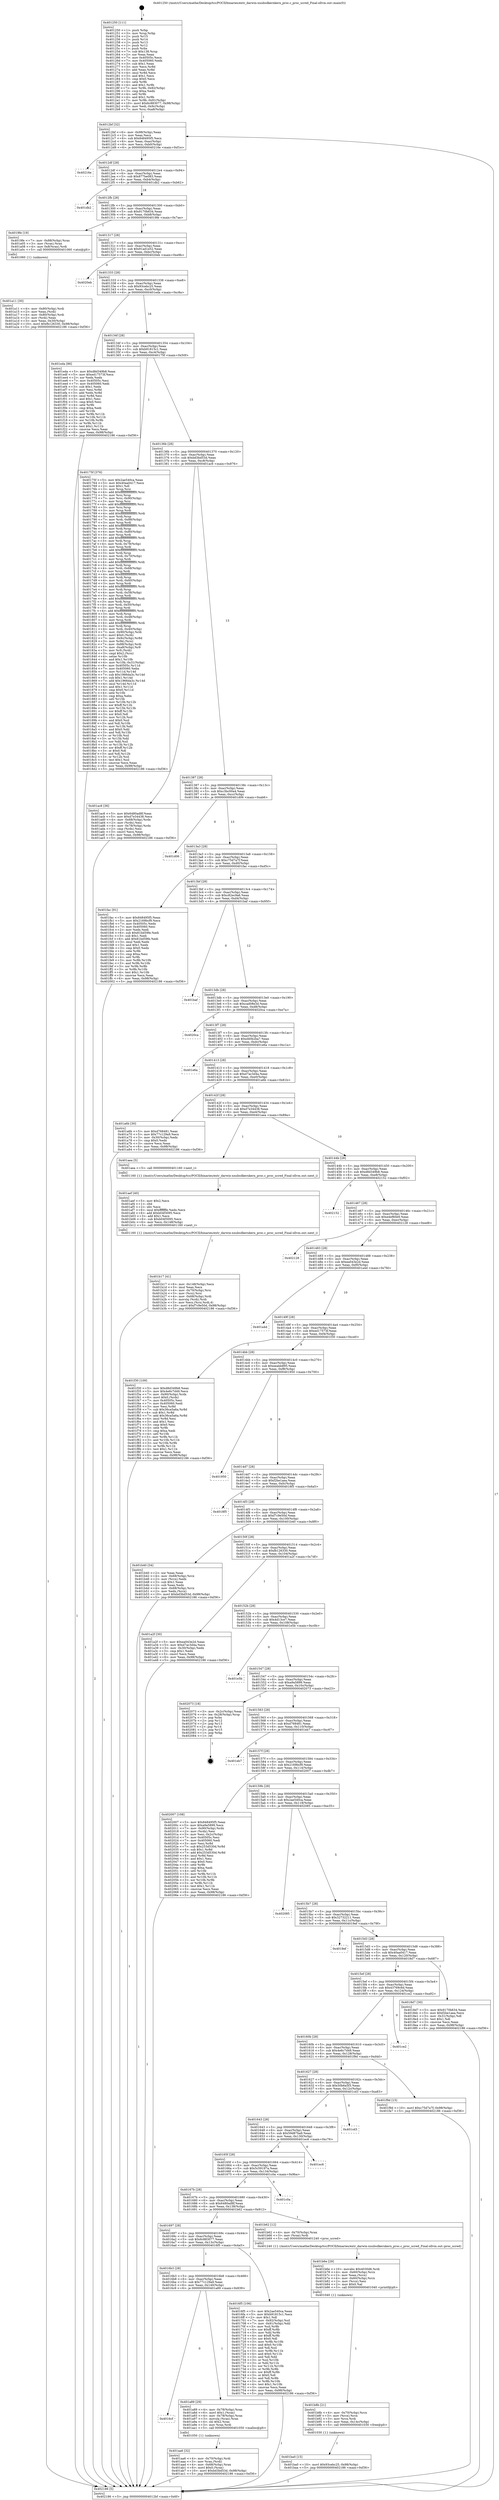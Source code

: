 digraph "0x401250" {
  label = "0x401250 (/mnt/c/Users/mathe/Desktop/tcc/POCII/binaries/extr_darwin-xnubsdkernkern_proc.c_proc_ucred_Final-ollvm.out::main(0))"
  labelloc = "t"
  node[shape=record]

  Entry [label="",width=0.3,height=0.3,shape=circle,fillcolor=black,style=filled]
  "0x4012bf" [label="{
     0x4012bf [32]\l
     | [instrs]\l
     &nbsp;&nbsp;0x4012bf \<+6\>: mov -0x98(%rbp),%eax\l
     &nbsp;&nbsp;0x4012c5 \<+2\>: mov %eax,%ecx\l
     &nbsp;&nbsp;0x4012c7 \<+6\>: sub $0x848495f5,%ecx\l
     &nbsp;&nbsp;0x4012cd \<+6\>: mov %eax,-0xac(%rbp)\l
     &nbsp;&nbsp;0x4012d3 \<+6\>: mov %ecx,-0xb0(%rbp)\l
     &nbsp;&nbsp;0x4012d9 \<+6\>: je 000000000040216e \<main+0xf1e\>\l
  }"]
  "0x40216e" [label="{
     0x40216e\l
  }", style=dashed]
  "0x4012df" [label="{
     0x4012df [28]\l
     | [instrs]\l
     &nbsp;&nbsp;0x4012df \<+5\>: jmp 00000000004012e4 \<main+0x94\>\l
     &nbsp;&nbsp;0x4012e4 \<+6\>: mov -0xac(%rbp),%eax\l
     &nbsp;&nbsp;0x4012ea \<+5\>: sub $0x877be083,%eax\l
     &nbsp;&nbsp;0x4012ef \<+6\>: mov %eax,-0xb4(%rbp)\l
     &nbsp;&nbsp;0x4012f5 \<+6\>: je 0000000000401db2 \<main+0xb62\>\l
  }"]
  Exit [label="",width=0.3,height=0.3,shape=circle,fillcolor=black,style=filled,peripheries=2]
  "0x401db2" [label="{
     0x401db2\l
  }", style=dashed]
  "0x4012fb" [label="{
     0x4012fb [28]\l
     | [instrs]\l
     &nbsp;&nbsp;0x4012fb \<+5\>: jmp 0000000000401300 \<main+0xb0\>\l
     &nbsp;&nbsp;0x401300 \<+6\>: mov -0xac(%rbp),%eax\l
     &nbsp;&nbsp;0x401306 \<+5\>: sub $0x9170b634,%eax\l
     &nbsp;&nbsp;0x40130b \<+6\>: mov %eax,-0xb8(%rbp)\l
     &nbsp;&nbsp;0x401311 \<+6\>: je 00000000004019fe \<main+0x7ae\>\l
  }"]
  "0x401ba0" [label="{
     0x401ba0 [15]\l
     | [instrs]\l
     &nbsp;&nbsp;0x401ba0 \<+10\>: movl $0x93cebc25,-0x98(%rbp)\l
     &nbsp;&nbsp;0x401baa \<+5\>: jmp 0000000000402186 \<main+0xf36\>\l
  }"]
  "0x4019fe" [label="{
     0x4019fe [19]\l
     | [instrs]\l
     &nbsp;&nbsp;0x4019fe \<+7\>: mov -0x88(%rbp),%rax\l
     &nbsp;&nbsp;0x401a05 \<+3\>: mov (%rax),%rax\l
     &nbsp;&nbsp;0x401a08 \<+4\>: mov 0x8(%rax),%rdi\l
     &nbsp;&nbsp;0x401a0c \<+5\>: call 0000000000401060 \<atoi@plt\>\l
     | [calls]\l
     &nbsp;&nbsp;0x401060 \{1\} (unknown)\l
  }"]
  "0x401317" [label="{
     0x401317 [28]\l
     | [instrs]\l
     &nbsp;&nbsp;0x401317 \<+5\>: jmp 000000000040131c \<main+0xcc\>\l
     &nbsp;&nbsp;0x40131c \<+6\>: mov -0xac(%rbp),%eax\l
     &nbsp;&nbsp;0x401322 \<+5\>: sub $0x91ad1e52,%eax\l
     &nbsp;&nbsp;0x401327 \<+6\>: mov %eax,-0xbc(%rbp)\l
     &nbsp;&nbsp;0x40132d \<+6\>: je 00000000004020eb \<main+0xe9b\>\l
  }"]
  "0x401b8b" [label="{
     0x401b8b [21]\l
     | [instrs]\l
     &nbsp;&nbsp;0x401b8b \<+4\>: mov -0x70(%rbp),%rcx\l
     &nbsp;&nbsp;0x401b8f \<+3\>: mov (%rcx),%rcx\l
     &nbsp;&nbsp;0x401b92 \<+3\>: mov %rcx,%rdi\l
     &nbsp;&nbsp;0x401b95 \<+6\>: mov %eax,-0x14c(%rbp)\l
     &nbsp;&nbsp;0x401b9b \<+5\>: call 0000000000401030 \<free@plt\>\l
     | [calls]\l
     &nbsp;&nbsp;0x401030 \{1\} (unknown)\l
  }"]
  "0x4020eb" [label="{
     0x4020eb\l
  }", style=dashed]
  "0x401333" [label="{
     0x401333 [28]\l
     | [instrs]\l
     &nbsp;&nbsp;0x401333 \<+5\>: jmp 0000000000401338 \<main+0xe8\>\l
     &nbsp;&nbsp;0x401338 \<+6\>: mov -0xac(%rbp),%eax\l
     &nbsp;&nbsp;0x40133e \<+5\>: sub $0x93cebc25,%eax\l
     &nbsp;&nbsp;0x401343 \<+6\>: mov %eax,-0xc0(%rbp)\l
     &nbsp;&nbsp;0x401349 \<+6\>: je 0000000000401eda \<main+0xc8a\>\l
  }"]
  "0x401b6e" [label="{
     0x401b6e [29]\l
     | [instrs]\l
     &nbsp;&nbsp;0x401b6e \<+10\>: movabs $0x4030d6,%rdi\l
     &nbsp;&nbsp;0x401b78 \<+4\>: mov -0x60(%rbp),%rcx\l
     &nbsp;&nbsp;0x401b7c \<+2\>: mov %eax,(%rcx)\l
     &nbsp;&nbsp;0x401b7e \<+4\>: mov -0x60(%rbp),%rcx\l
     &nbsp;&nbsp;0x401b82 \<+2\>: mov (%rcx),%esi\l
     &nbsp;&nbsp;0x401b84 \<+2\>: mov $0x0,%al\l
     &nbsp;&nbsp;0x401b86 \<+5\>: call 0000000000401040 \<printf@plt\>\l
     | [calls]\l
     &nbsp;&nbsp;0x401040 \{1\} (unknown)\l
  }"]
  "0x401eda" [label="{
     0x401eda [86]\l
     | [instrs]\l
     &nbsp;&nbsp;0x401eda \<+5\>: mov $0xd8d349b8,%eax\l
     &nbsp;&nbsp;0x401edf \<+5\>: mov $0xed17573f,%ecx\l
     &nbsp;&nbsp;0x401ee4 \<+2\>: xor %edx,%edx\l
     &nbsp;&nbsp;0x401ee6 \<+7\>: mov 0x40505c,%esi\l
     &nbsp;&nbsp;0x401eed \<+7\>: mov 0x405060,%edi\l
     &nbsp;&nbsp;0x401ef4 \<+3\>: sub $0x1,%edx\l
     &nbsp;&nbsp;0x401ef7 \<+3\>: mov %esi,%r8d\l
     &nbsp;&nbsp;0x401efa \<+3\>: add %edx,%r8d\l
     &nbsp;&nbsp;0x401efd \<+4\>: imul %r8d,%esi\l
     &nbsp;&nbsp;0x401f01 \<+3\>: and $0x1,%esi\l
     &nbsp;&nbsp;0x401f04 \<+3\>: cmp $0x0,%esi\l
     &nbsp;&nbsp;0x401f07 \<+4\>: sete %r9b\l
     &nbsp;&nbsp;0x401f0b \<+3\>: cmp $0xa,%edi\l
     &nbsp;&nbsp;0x401f0e \<+4\>: setl %r10b\l
     &nbsp;&nbsp;0x401f12 \<+3\>: mov %r9b,%r11b\l
     &nbsp;&nbsp;0x401f15 \<+3\>: and %r10b,%r11b\l
     &nbsp;&nbsp;0x401f18 \<+3\>: xor %r10b,%r9b\l
     &nbsp;&nbsp;0x401f1b \<+3\>: or %r9b,%r11b\l
     &nbsp;&nbsp;0x401f1e \<+4\>: test $0x1,%r11b\l
     &nbsp;&nbsp;0x401f22 \<+3\>: cmovne %ecx,%eax\l
     &nbsp;&nbsp;0x401f25 \<+6\>: mov %eax,-0x98(%rbp)\l
     &nbsp;&nbsp;0x401f2b \<+5\>: jmp 0000000000402186 \<main+0xf36\>\l
  }"]
  "0x40134f" [label="{
     0x40134f [28]\l
     | [instrs]\l
     &nbsp;&nbsp;0x40134f \<+5\>: jmp 0000000000401354 \<main+0x104\>\l
     &nbsp;&nbsp;0x401354 \<+6\>: mov -0xac(%rbp),%eax\l
     &nbsp;&nbsp;0x40135a \<+5\>: sub $0xb91815c1,%eax\l
     &nbsp;&nbsp;0x40135f \<+6\>: mov %eax,-0xc4(%rbp)\l
     &nbsp;&nbsp;0x401365 \<+6\>: je 000000000040175f \<main+0x50f\>\l
  }"]
  "0x401b17" [label="{
     0x401b17 [41]\l
     | [instrs]\l
     &nbsp;&nbsp;0x401b17 \<+6\>: mov -0x148(%rbp),%ecx\l
     &nbsp;&nbsp;0x401b1d \<+3\>: imul %eax,%ecx\l
     &nbsp;&nbsp;0x401b20 \<+4\>: mov -0x70(%rbp),%rsi\l
     &nbsp;&nbsp;0x401b24 \<+3\>: mov (%rsi),%rsi\l
     &nbsp;&nbsp;0x401b27 \<+4\>: mov -0x68(%rbp),%rdi\l
     &nbsp;&nbsp;0x401b2b \<+3\>: movslq (%rdi),%rdi\l
     &nbsp;&nbsp;0x401b2e \<+3\>: mov %ecx,(%rsi,%rdi,4)\l
     &nbsp;&nbsp;0x401b31 \<+10\>: movl $0xf7c9e50d,-0x98(%rbp)\l
     &nbsp;&nbsp;0x401b3b \<+5\>: jmp 0000000000402186 \<main+0xf36\>\l
  }"]
  "0x40175f" [label="{
     0x40175f [376]\l
     | [instrs]\l
     &nbsp;&nbsp;0x40175f \<+5\>: mov $0x2ae540ca,%eax\l
     &nbsp;&nbsp;0x401764 \<+5\>: mov $0x40aa0417,%ecx\l
     &nbsp;&nbsp;0x401769 \<+2\>: mov $0x1,%dl\l
     &nbsp;&nbsp;0x40176b \<+3\>: mov %rsp,%rsi\l
     &nbsp;&nbsp;0x40176e \<+4\>: add $0xfffffffffffffff0,%rsi\l
     &nbsp;&nbsp;0x401772 \<+3\>: mov %rsi,%rsp\l
     &nbsp;&nbsp;0x401775 \<+7\>: mov %rsi,-0x90(%rbp)\l
     &nbsp;&nbsp;0x40177c \<+3\>: mov %rsp,%rsi\l
     &nbsp;&nbsp;0x40177f \<+4\>: add $0xfffffffffffffff0,%rsi\l
     &nbsp;&nbsp;0x401783 \<+3\>: mov %rsi,%rsp\l
     &nbsp;&nbsp;0x401786 \<+3\>: mov %rsp,%rdi\l
     &nbsp;&nbsp;0x401789 \<+4\>: add $0xfffffffffffffff0,%rdi\l
     &nbsp;&nbsp;0x40178d \<+3\>: mov %rdi,%rsp\l
     &nbsp;&nbsp;0x401790 \<+7\>: mov %rdi,-0x88(%rbp)\l
     &nbsp;&nbsp;0x401797 \<+3\>: mov %rsp,%rdi\l
     &nbsp;&nbsp;0x40179a \<+4\>: add $0xfffffffffffffff0,%rdi\l
     &nbsp;&nbsp;0x40179e \<+3\>: mov %rdi,%rsp\l
     &nbsp;&nbsp;0x4017a1 \<+4\>: mov %rdi,-0x80(%rbp)\l
     &nbsp;&nbsp;0x4017a5 \<+3\>: mov %rsp,%rdi\l
     &nbsp;&nbsp;0x4017a8 \<+4\>: add $0xfffffffffffffff0,%rdi\l
     &nbsp;&nbsp;0x4017ac \<+3\>: mov %rdi,%rsp\l
     &nbsp;&nbsp;0x4017af \<+4\>: mov %rdi,-0x78(%rbp)\l
     &nbsp;&nbsp;0x4017b3 \<+3\>: mov %rsp,%rdi\l
     &nbsp;&nbsp;0x4017b6 \<+4\>: add $0xfffffffffffffff0,%rdi\l
     &nbsp;&nbsp;0x4017ba \<+3\>: mov %rdi,%rsp\l
     &nbsp;&nbsp;0x4017bd \<+4\>: mov %rdi,-0x70(%rbp)\l
     &nbsp;&nbsp;0x4017c1 \<+3\>: mov %rsp,%rdi\l
     &nbsp;&nbsp;0x4017c4 \<+4\>: add $0xfffffffffffffff0,%rdi\l
     &nbsp;&nbsp;0x4017c8 \<+3\>: mov %rdi,%rsp\l
     &nbsp;&nbsp;0x4017cb \<+4\>: mov %rdi,-0x68(%rbp)\l
     &nbsp;&nbsp;0x4017cf \<+3\>: mov %rsp,%rdi\l
     &nbsp;&nbsp;0x4017d2 \<+4\>: add $0xfffffffffffffff0,%rdi\l
     &nbsp;&nbsp;0x4017d6 \<+3\>: mov %rdi,%rsp\l
     &nbsp;&nbsp;0x4017d9 \<+4\>: mov %rdi,-0x60(%rbp)\l
     &nbsp;&nbsp;0x4017dd \<+3\>: mov %rsp,%rdi\l
     &nbsp;&nbsp;0x4017e0 \<+4\>: add $0xfffffffffffffff0,%rdi\l
     &nbsp;&nbsp;0x4017e4 \<+3\>: mov %rdi,%rsp\l
     &nbsp;&nbsp;0x4017e7 \<+4\>: mov %rdi,-0x58(%rbp)\l
     &nbsp;&nbsp;0x4017eb \<+3\>: mov %rsp,%rdi\l
     &nbsp;&nbsp;0x4017ee \<+4\>: add $0xfffffffffffffff0,%rdi\l
     &nbsp;&nbsp;0x4017f2 \<+3\>: mov %rdi,%rsp\l
     &nbsp;&nbsp;0x4017f5 \<+4\>: mov %rdi,-0x50(%rbp)\l
     &nbsp;&nbsp;0x4017f9 \<+3\>: mov %rsp,%rdi\l
     &nbsp;&nbsp;0x4017fc \<+4\>: add $0xfffffffffffffff0,%rdi\l
     &nbsp;&nbsp;0x401800 \<+3\>: mov %rdi,%rsp\l
     &nbsp;&nbsp;0x401803 \<+4\>: mov %rdi,-0x48(%rbp)\l
     &nbsp;&nbsp;0x401807 \<+3\>: mov %rsp,%rdi\l
     &nbsp;&nbsp;0x40180a \<+4\>: add $0xfffffffffffffff0,%rdi\l
     &nbsp;&nbsp;0x40180e \<+3\>: mov %rdi,%rsp\l
     &nbsp;&nbsp;0x401811 \<+4\>: mov %rdi,-0x40(%rbp)\l
     &nbsp;&nbsp;0x401815 \<+7\>: mov -0x90(%rbp),%rdi\l
     &nbsp;&nbsp;0x40181c \<+6\>: movl $0x0,(%rdi)\l
     &nbsp;&nbsp;0x401822 \<+7\>: mov -0x9c(%rbp),%r8d\l
     &nbsp;&nbsp;0x401829 \<+3\>: mov %r8d,(%rsi)\l
     &nbsp;&nbsp;0x40182c \<+7\>: mov -0x88(%rbp),%rdi\l
     &nbsp;&nbsp;0x401833 \<+7\>: mov -0xa8(%rbp),%r9\l
     &nbsp;&nbsp;0x40183a \<+3\>: mov %r9,(%rdi)\l
     &nbsp;&nbsp;0x40183d \<+3\>: cmpl $0x2,(%rsi)\l
     &nbsp;&nbsp;0x401840 \<+4\>: setne %r10b\l
     &nbsp;&nbsp;0x401844 \<+4\>: and $0x1,%r10b\l
     &nbsp;&nbsp;0x401848 \<+4\>: mov %r10b,-0x31(%rbp)\l
     &nbsp;&nbsp;0x40184c \<+8\>: mov 0x40505c,%r11d\l
     &nbsp;&nbsp;0x401854 \<+7\>: mov 0x405060,%ebx\l
     &nbsp;&nbsp;0x40185b \<+3\>: mov %r11d,%r14d\l
     &nbsp;&nbsp;0x40185e \<+7\>: sub $0x1966da3c,%r14d\l
     &nbsp;&nbsp;0x401865 \<+4\>: sub $0x1,%r14d\l
     &nbsp;&nbsp;0x401869 \<+7\>: add $0x1966da3c,%r14d\l
     &nbsp;&nbsp;0x401870 \<+4\>: imul %r14d,%r11d\l
     &nbsp;&nbsp;0x401874 \<+4\>: and $0x1,%r11d\l
     &nbsp;&nbsp;0x401878 \<+4\>: cmp $0x0,%r11d\l
     &nbsp;&nbsp;0x40187c \<+4\>: sete %r10b\l
     &nbsp;&nbsp;0x401880 \<+3\>: cmp $0xa,%ebx\l
     &nbsp;&nbsp;0x401883 \<+4\>: setl %r15b\l
     &nbsp;&nbsp;0x401887 \<+3\>: mov %r10b,%r12b\l
     &nbsp;&nbsp;0x40188a \<+4\>: xor $0xff,%r12b\l
     &nbsp;&nbsp;0x40188e \<+3\>: mov %r15b,%r13b\l
     &nbsp;&nbsp;0x401891 \<+4\>: xor $0xff,%r13b\l
     &nbsp;&nbsp;0x401895 \<+3\>: xor $0x0,%dl\l
     &nbsp;&nbsp;0x401898 \<+3\>: mov %r12b,%sil\l
     &nbsp;&nbsp;0x40189b \<+4\>: and $0x0,%sil\l
     &nbsp;&nbsp;0x40189f \<+3\>: and %dl,%r10b\l
     &nbsp;&nbsp;0x4018a2 \<+3\>: mov %r13b,%dil\l
     &nbsp;&nbsp;0x4018a5 \<+4\>: and $0x0,%dil\l
     &nbsp;&nbsp;0x4018a9 \<+3\>: and %dl,%r15b\l
     &nbsp;&nbsp;0x4018ac \<+3\>: or %r10b,%sil\l
     &nbsp;&nbsp;0x4018af \<+3\>: or %r15b,%dil\l
     &nbsp;&nbsp;0x4018b2 \<+3\>: xor %dil,%sil\l
     &nbsp;&nbsp;0x4018b5 \<+3\>: or %r13b,%r12b\l
     &nbsp;&nbsp;0x4018b8 \<+4\>: xor $0xff,%r12b\l
     &nbsp;&nbsp;0x4018bc \<+3\>: or $0x0,%dl\l
     &nbsp;&nbsp;0x4018bf \<+3\>: and %dl,%r12b\l
     &nbsp;&nbsp;0x4018c2 \<+3\>: or %r12b,%sil\l
     &nbsp;&nbsp;0x4018c5 \<+4\>: test $0x1,%sil\l
     &nbsp;&nbsp;0x4018c9 \<+3\>: cmovne %ecx,%eax\l
     &nbsp;&nbsp;0x4018cc \<+6\>: mov %eax,-0x98(%rbp)\l
     &nbsp;&nbsp;0x4018d2 \<+5\>: jmp 0000000000402186 \<main+0xf36\>\l
  }"]
  "0x40136b" [label="{
     0x40136b [28]\l
     | [instrs]\l
     &nbsp;&nbsp;0x40136b \<+5\>: jmp 0000000000401370 \<main+0x120\>\l
     &nbsp;&nbsp;0x401370 \<+6\>: mov -0xac(%rbp),%eax\l
     &nbsp;&nbsp;0x401376 \<+5\>: sub $0xbd3bd53d,%eax\l
     &nbsp;&nbsp;0x40137b \<+6\>: mov %eax,-0xc8(%rbp)\l
     &nbsp;&nbsp;0x401381 \<+6\>: je 0000000000401ac6 \<main+0x876\>\l
  }"]
  "0x401aef" [label="{
     0x401aef [40]\l
     | [instrs]\l
     &nbsp;&nbsp;0x401aef \<+5\>: mov $0x2,%ecx\l
     &nbsp;&nbsp;0x401af4 \<+1\>: cltd\l
     &nbsp;&nbsp;0x401af5 \<+2\>: idiv %ecx\l
     &nbsp;&nbsp;0x401af7 \<+6\>: imul $0xfffffffe,%edx,%ecx\l
     &nbsp;&nbsp;0x401afd \<+6\>: add $0xb04f3095,%ecx\l
     &nbsp;&nbsp;0x401b03 \<+3\>: add $0x1,%ecx\l
     &nbsp;&nbsp;0x401b06 \<+6\>: sub $0xb04f3095,%ecx\l
     &nbsp;&nbsp;0x401b0c \<+6\>: mov %ecx,-0x148(%rbp)\l
     &nbsp;&nbsp;0x401b12 \<+5\>: call 0000000000401160 \<next_i\>\l
     | [calls]\l
     &nbsp;&nbsp;0x401160 \{1\} (/mnt/c/Users/mathe/Desktop/tcc/POCII/binaries/extr_darwin-xnubsdkernkern_proc.c_proc_ucred_Final-ollvm.out::next_i)\l
  }"]
  "0x401ac6" [label="{
     0x401ac6 [36]\l
     | [instrs]\l
     &nbsp;&nbsp;0x401ac6 \<+5\>: mov $0x6480ad8f,%eax\l
     &nbsp;&nbsp;0x401acb \<+5\>: mov $0xd7e34438,%ecx\l
     &nbsp;&nbsp;0x401ad0 \<+4\>: mov -0x68(%rbp),%rdx\l
     &nbsp;&nbsp;0x401ad4 \<+2\>: mov (%rdx),%esi\l
     &nbsp;&nbsp;0x401ad6 \<+4\>: mov -0x78(%rbp),%rdx\l
     &nbsp;&nbsp;0x401ada \<+2\>: cmp (%rdx),%esi\l
     &nbsp;&nbsp;0x401adc \<+3\>: cmovl %ecx,%eax\l
     &nbsp;&nbsp;0x401adf \<+6\>: mov %eax,-0x98(%rbp)\l
     &nbsp;&nbsp;0x401ae5 \<+5\>: jmp 0000000000402186 \<main+0xf36\>\l
  }"]
  "0x401387" [label="{
     0x401387 [28]\l
     | [instrs]\l
     &nbsp;&nbsp;0x401387 \<+5\>: jmp 000000000040138c \<main+0x13c\>\l
     &nbsp;&nbsp;0x40138c \<+6\>: mov -0xac(%rbp),%eax\l
     &nbsp;&nbsp;0x401392 \<+5\>: sub $0xc3bc00a4,%eax\l
     &nbsp;&nbsp;0x401397 \<+6\>: mov %eax,-0xcc(%rbp)\l
     &nbsp;&nbsp;0x40139d \<+6\>: je 0000000000401d06 \<main+0xab6\>\l
  }"]
  "0x401aa6" [label="{
     0x401aa6 [32]\l
     | [instrs]\l
     &nbsp;&nbsp;0x401aa6 \<+4\>: mov -0x70(%rbp),%rdi\l
     &nbsp;&nbsp;0x401aaa \<+3\>: mov %rax,(%rdi)\l
     &nbsp;&nbsp;0x401aad \<+4\>: mov -0x68(%rbp),%rax\l
     &nbsp;&nbsp;0x401ab1 \<+6\>: movl $0x0,(%rax)\l
     &nbsp;&nbsp;0x401ab7 \<+10\>: movl $0xbd3bd53d,-0x98(%rbp)\l
     &nbsp;&nbsp;0x401ac1 \<+5\>: jmp 0000000000402186 \<main+0xf36\>\l
  }"]
  "0x401d06" [label="{
     0x401d06\l
  }", style=dashed]
  "0x4013a3" [label="{
     0x4013a3 [28]\l
     | [instrs]\l
     &nbsp;&nbsp;0x4013a3 \<+5\>: jmp 00000000004013a8 \<main+0x158\>\l
     &nbsp;&nbsp;0x4013a8 \<+6\>: mov -0xac(%rbp),%eax\l
     &nbsp;&nbsp;0x4013ae \<+5\>: sub $0xc75d7a7f,%eax\l
     &nbsp;&nbsp;0x4013b3 \<+6\>: mov %eax,-0xd0(%rbp)\l
     &nbsp;&nbsp;0x4013b9 \<+6\>: je 0000000000401fac \<main+0xd5c\>\l
  }"]
  "0x4016cf" [label="{
     0x4016cf\l
  }", style=dashed]
  "0x401fac" [label="{
     0x401fac [91]\l
     | [instrs]\l
     &nbsp;&nbsp;0x401fac \<+5\>: mov $0x848495f5,%eax\l
     &nbsp;&nbsp;0x401fb1 \<+5\>: mov $0x2169bcf9,%ecx\l
     &nbsp;&nbsp;0x401fb6 \<+7\>: mov 0x40505c,%edx\l
     &nbsp;&nbsp;0x401fbd \<+7\>: mov 0x405060,%esi\l
     &nbsp;&nbsp;0x401fc4 \<+2\>: mov %edx,%edi\l
     &nbsp;&nbsp;0x401fc6 \<+6\>: sub $0x81bd59fe,%edi\l
     &nbsp;&nbsp;0x401fcc \<+3\>: sub $0x1,%edi\l
     &nbsp;&nbsp;0x401fcf \<+6\>: add $0x81bd59fe,%edi\l
     &nbsp;&nbsp;0x401fd5 \<+3\>: imul %edi,%edx\l
     &nbsp;&nbsp;0x401fd8 \<+3\>: and $0x1,%edx\l
     &nbsp;&nbsp;0x401fdb \<+3\>: cmp $0x0,%edx\l
     &nbsp;&nbsp;0x401fde \<+4\>: sete %r8b\l
     &nbsp;&nbsp;0x401fe2 \<+3\>: cmp $0xa,%esi\l
     &nbsp;&nbsp;0x401fe5 \<+4\>: setl %r9b\l
     &nbsp;&nbsp;0x401fe9 \<+3\>: mov %r8b,%r10b\l
     &nbsp;&nbsp;0x401fec \<+3\>: and %r9b,%r10b\l
     &nbsp;&nbsp;0x401fef \<+3\>: xor %r9b,%r8b\l
     &nbsp;&nbsp;0x401ff2 \<+3\>: or %r8b,%r10b\l
     &nbsp;&nbsp;0x401ff5 \<+4\>: test $0x1,%r10b\l
     &nbsp;&nbsp;0x401ff9 \<+3\>: cmovne %ecx,%eax\l
     &nbsp;&nbsp;0x401ffc \<+6\>: mov %eax,-0x98(%rbp)\l
     &nbsp;&nbsp;0x402002 \<+5\>: jmp 0000000000402186 \<main+0xf36\>\l
  }"]
  "0x4013bf" [label="{
     0x4013bf [28]\l
     | [instrs]\l
     &nbsp;&nbsp;0x4013bf \<+5\>: jmp 00000000004013c4 \<main+0x174\>\l
     &nbsp;&nbsp;0x4013c4 \<+6\>: mov -0xac(%rbp),%eax\l
     &nbsp;&nbsp;0x4013ca \<+5\>: sub $0xc82ec9a6,%eax\l
     &nbsp;&nbsp;0x4013cf \<+6\>: mov %eax,-0xd4(%rbp)\l
     &nbsp;&nbsp;0x4013d5 \<+6\>: je 0000000000401baf \<main+0x95f\>\l
  }"]
  "0x401a89" [label="{
     0x401a89 [29]\l
     | [instrs]\l
     &nbsp;&nbsp;0x401a89 \<+4\>: mov -0x78(%rbp),%rax\l
     &nbsp;&nbsp;0x401a8d \<+6\>: movl $0x1,(%rax)\l
     &nbsp;&nbsp;0x401a93 \<+4\>: mov -0x78(%rbp),%rax\l
     &nbsp;&nbsp;0x401a97 \<+3\>: movslq (%rax),%rax\l
     &nbsp;&nbsp;0x401a9a \<+4\>: shl $0x2,%rax\l
     &nbsp;&nbsp;0x401a9e \<+3\>: mov %rax,%rdi\l
     &nbsp;&nbsp;0x401aa1 \<+5\>: call 0000000000401050 \<malloc@plt\>\l
     | [calls]\l
     &nbsp;&nbsp;0x401050 \{1\} (unknown)\l
  }"]
  "0x401baf" [label="{
     0x401baf\l
  }", style=dashed]
  "0x4013db" [label="{
     0x4013db [28]\l
     | [instrs]\l
     &nbsp;&nbsp;0x4013db \<+5\>: jmp 00000000004013e0 \<main+0x190\>\l
     &nbsp;&nbsp;0x4013e0 \<+6\>: mov -0xac(%rbp),%eax\l
     &nbsp;&nbsp;0x4013e6 \<+5\>: sub $0xcad08e3d,%eax\l
     &nbsp;&nbsp;0x4013eb \<+6\>: mov %eax,-0xd8(%rbp)\l
     &nbsp;&nbsp;0x4013f1 \<+6\>: je 00000000004020ca \<main+0xe7a\>\l
  }"]
  "0x401a11" [label="{
     0x401a11 [30]\l
     | [instrs]\l
     &nbsp;&nbsp;0x401a11 \<+4\>: mov -0x80(%rbp),%rdi\l
     &nbsp;&nbsp;0x401a15 \<+2\>: mov %eax,(%rdi)\l
     &nbsp;&nbsp;0x401a17 \<+4\>: mov -0x80(%rbp),%rdi\l
     &nbsp;&nbsp;0x401a1b \<+2\>: mov (%rdi),%eax\l
     &nbsp;&nbsp;0x401a1d \<+3\>: mov %eax,-0x30(%rbp)\l
     &nbsp;&nbsp;0x401a20 \<+10\>: movl $0xfb126330,-0x98(%rbp)\l
     &nbsp;&nbsp;0x401a2a \<+5\>: jmp 0000000000402186 \<main+0xf36\>\l
  }"]
  "0x4020ca" [label="{
     0x4020ca\l
  }", style=dashed]
  "0x4013f7" [label="{
     0x4013f7 [28]\l
     | [instrs]\l
     &nbsp;&nbsp;0x4013f7 \<+5\>: jmp 00000000004013fc \<main+0x1ac\>\l
     &nbsp;&nbsp;0x4013fc \<+6\>: mov -0xac(%rbp),%eax\l
     &nbsp;&nbsp;0x401402 \<+5\>: sub $0xd40b2ba7,%eax\l
     &nbsp;&nbsp;0x401407 \<+6\>: mov %eax,-0xdc(%rbp)\l
     &nbsp;&nbsp;0x40140d \<+6\>: je 0000000000401e6a \<main+0xc1a\>\l
  }"]
  "0x401250" [label="{
     0x401250 [111]\l
     | [instrs]\l
     &nbsp;&nbsp;0x401250 \<+1\>: push %rbp\l
     &nbsp;&nbsp;0x401251 \<+3\>: mov %rsp,%rbp\l
     &nbsp;&nbsp;0x401254 \<+2\>: push %r15\l
     &nbsp;&nbsp;0x401256 \<+2\>: push %r14\l
     &nbsp;&nbsp;0x401258 \<+2\>: push %r13\l
     &nbsp;&nbsp;0x40125a \<+2\>: push %r12\l
     &nbsp;&nbsp;0x40125c \<+1\>: push %rbx\l
     &nbsp;&nbsp;0x40125d \<+7\>: sub $0x138,%rsp\l
     &nbsp;&nbsp;0x401264 \<+2\>: xor %eax,%eax\l
     &nbsp;&nbsp;0x401266 \<+7\>: mov 0x40505c,%ecx\l
     &nbsp;&nbsp;0x40126d \<+7\>: mov 0x405060,%edx\l
     &nbsp;&nbsp;0x401274 \<+3\>: sub $0x1,%eax\l
     &nbsp;&nbsp;0x401277 \<+3\>: mov %ecx,%r8d\l
     &nbsp;&nbsp;0x40127a \<+3\>: add %eax,%r8d\l
     &nbsp;&nbsp;0x40127d \<+4\>: imul %r8d,%ecx\l
     &nbsp;&nbsp;0x401281 \<+3\>: and $0x1,%ecx\l
     &nbsp;&nbsp;0x401284 \<+3\>: cmp $0x0,%ecx\l
     &nbsp;&nbsp;0x401287 \<+4\>: sete %r9b\l
     &nbsp;&nbsp;0x40128b \<+4\>: and $0x1,%r9b\l
     &nbsp;&nbsp;0x40128f \<+7\>: mov %r9b,-0x92(%rbp)\l
     &nbsp;&nbsp;0x401296 \<+3\>: cmp $0xa,%edx\l
     &nbsp;&nbsp;0x401299 \<+4\>: setl %r9b\l
     &nbsp;&nbsp;0x40129d \<+4\>: and $0x1,%r9b\l
     &nbsp;&nbsp;0x4012a1 \<+7\>: mov %r9b,-0x91(%rbp)\l
     &nbsp;&nbsp;0x4012a8 \<+10\>: movl $0x6c883077,-0x98(%rbp)\l
     &nbsp;&nbsp;0x4012b2 \<+6\>: mov %edi,-0x9c(%rbp)\l
     &nbsp;&nbsp;0x4012b8 \<+7\>: mov %rsi,-0xa8(%rbp)\l
  }"]
  "0x401e6a" [label="{
     0x401e6a\l
  }", style=dashed]
  "0x401413" [label="{
     0x401413 [28]\l
     | [instrs]\l
     &nbsp;&nbsp;0x401413 \<+5\>: jmp 0000000000401418 \<main+0x1c8\>\l
     &nbsp;&nbsp;0x401418 \<+6\>: mov -0xac(%rbp),%eax\l
     &nbsp;&nbsp;0x40141e \<+5\>: sub $0xd7ac3d4a,%eax\l
     &nbsp;&nbsp;0x401423 \<+6\>: mov %eax,-0xe0(%rbp)\l
     &nbsp;&nbsp;0x401429 \<+6\>: je 0000000000401a6b \<main+0x81b\>\l
  }"]
  "0x402186" [label="{
     0x402186 [5]\l
     | [instrs]\l
     &nbsp;&nbsp;0x402186 \<+5\>: jmp 00000000004012bf \<main+0x6f\>\l
  }"]
  "0x401a6b" [label="{
     0x401a6b [30]\l
     | [instrs]\l
     &nbsp;&nbsp;0x401a6b \<+5\>: mov $0xd768481,%eax\l
     &nbsp;&nbsp;0x401a70 \<+5\>: mov $0x77c129a9,%ecx\l
     &nbsp;&nbsp;0x401a75 \<+3\>: mov -0x30(%rbp),%edx\l
     &nbsp;&nbsp;0x401a78 \<+3\>: cmp $0x0,%edx\l
     &nbsp;&nbsp;0x401a7b \<+3\>: cmove %ecx,%eax\l
     &nbsp;&nbsp;0x401a7e \<+6\>: mov %eax,-0x98(%rbp)\l
     &nbsp;&nbsp;0x401a84 \<+5\>: jmp 0000000000402186 \<main+0xf36\>\l
  }"]
  "0x40142f" [label="{
     0x40142f [28]\l
     | [instrs]\l
     &nbsp;&nbsp;0x40142f \<+5\>: jmp 0000000000401434 \<main+0x1e4\>\l
     &nbsp;&nbsp;0x401434 \<+6\>: mov -0xac(%rbp),%eax\l
     &nbsp;&nbsp;0x40143a \<+5\>: sub $0xd7e34438,%eax\l
     &nbsp;&nbsp;0x40143f \<+6\>: mov %eax,-0xe4(%rbp)\l
     &nbsp;&nbsp;0x401445 \<+6\>: je 0000000000401aea \<main+0x89a\>\l
  }"]
  "0x4016b3" [label="{
     0x4016b3 [28]\l
     | [instrs]\l
     &nbsp;&nbsp;0x4016b3 \<+5\>: jmp 00000000004016b8 \<main+0x468\>\l
     &nbsp;&nbsp;0x4016b8 \<+6\>: mov -0xac(%rbp),%eax\l
     &nbsp;&nbsp;0x4016be \<+5\>: sub $0x77c129a9,%eax\l
     &nbsp;&nbsp;0x4016c3 \<+6\>: mov %eax,-0x140(%rbp)\l
     &nbsp;&nbsp;0x4016c9 \<+6\>: je 0000000000401a89 \<main+0x839\>\l
  }"]
  "0x401aea" [label="{
     0x401aea [5]\l
     | [instrs]\l
     &nbsp;&nbsp;0x401aea \<+5\>: call 0000000000401160 \<next_i\>\l
     | [calls]\l
     &nbsp;&nbsp;0x401160 \{1\} (/mnt/c/Users/mathe/Desktop/tcc/POCII/binaries/extr_darwin-xnubsdkernkern_proc.c_proc_ucred_Final-ollvm.out::next_i)\l
  }"]
  "0x40144b" [label="{
     0x40144b [28]\l
     | [instrs]\l
     &nbsp;&nbsp;0x40144b \<+5\>: jmp 0000000000401450 \<main+0x200\>\l
     &nbsp;&nbsp;0x401450 \<+6\>: mov -0xac(%rbp),%eax\l
     &nbsp;&nbsp;0x401456 \<+5\>: sub $0xd8d349b8,%eax\l
     &nbsp;&nbsp;0x40145b \<+6\>: mov %eax,-0xe8(%rbp)\l
     &nbsp;&nbsp;0x401461 \<+6\>: je 0000000000402152 \<main+0xf02\>\l
  }"]
  "0x4016f5" [label="{
     0x4016f5 [106]\l
     | [instrs]\l
     &nbsp;&nbsp;0x4016f5 \<+5\>: mov $0x2ae540ca,%eax\l
     &nbsp;&nbsp;0x4016fa \<+5\>: mov $0xb91815c1,%ecx\l
     &nbsp;&nbsp;0x4016ff \<+2\>: mov $0x1,%dl\l
     &nbsp;&nbsp;0x401701 \<+7\>: mov -0x92(%rbp),%sil\l
     &nbsp;&nbsp;0x401708 \<+7\>: mov -0x91(%rbp),%dil\l
     &nbsp;&nbsp;0x40170f \<+3\>: mov %sil,%r8b\l
     &nbsp;&nbsp;0x401712 \<+4\>: xor $0xff,%r8b\l
     &nbsp;&nbsp;0x401716 \<+3\>: mov %dil,%r9b\l
     &nbsp;&nbsp;0x401719 \<+4\>: xor $0xff,%r9b\l
     &nbsp;&nbsp;0x40171d \<+3\>: xor $0x0,%dl\l
     &nbsp;&nbsp;0x401720 \<+3\>: mov %r8b,%r10b\l
     &nbsp;&nbsp;0x401723 \<+4\>: and $0x0,%r10b\l
     &nbsp;&nbsp;0x401727 \<+3\>: and %dl,%sil\l
     &nbsp;&nbsp;0x40172a \<+3\>: mov %r9b,%r11b\l
     &nbsp;&nbsp;0x40172d \<+4\>: and $0x0,%r11b\l
     &nbsp;&nbsp;0x401731 \<+3\>: and %dl,%dil\l
     &nbsp;&nbsp;0x401734 \<+3\>: or %sil,%r10b\l
     &nbsp;&nbsp;0x401737 \<+3\>: or %dil,%r11b\l
     &nbsp;&nbsp;0x40173a \<+3\>: xor %r11b,%r10b\l
     &nbsp;&nbsp;0x40173d \<+3\>: or %r9b,%r8b\l
     &nbsp;&nbsp;0x401740 \<+4\>: xor $0xff,%r8b\l
     &nbsp;&nbsp;0x401744 \<+3\>: or $0x0,%dl\l
     &nbsp;&nbsp;0x401747 \<+3\>: and %dl,%r8b\l
     &nbsp;&nbsp;0x40174a \<+3\>: or %r8b,%r10b\l
     &nbsp;&nbsp;0x40174d \<+4\>: test $0x1,%r10b\l
     &nbsp;&nbsp;0x401751 \<+3\>: cmovne %ecx,%eax\l
     &nbsp;&nbsp;0x401754 \<+6\>: mov %eax,-0x98(%rbp)\l
     &nbsp;&nbsp;0x40175a \<+5\>: jmp 0000000000402186 \<main+0xf36\>\l
  }"]
  "0x402152" [label="{
     0x402152\l
  }", style=dashed]
  "0x401467" [label="{
     0x401467 [28]\l
     | [instrs]\l
     &nbsp;&nbsp;0x401467 \<+5\>: jmp 000000000040146c \<main+0x21c\>\l
     &nbsp;&nbsp;0x40146c \<+6\>: mov -0xac(%rbp),%eax\l
     &nbsp;&nbsp;0x401472 \<+5\>: sub $0xe4ef60e9,%eax\l
     &nbsp;&nbsp;0x401477 \<+6\>: mov %eax,-0xec(%rbp)\l
     &nbsp;&nbsp;0x40147d \<+6\>: je 0000000000402128 \<main+0xed8\>\l
  }"]
  "0x401697" [label="{
     0x401697 [28]\l
     | [instrs]\l
     &nbsp;&nbsp;0x401697 \<+5\>: jmp 000000000040169c \<main+0x44c\>\l
     &nbsp;&nbsp;0x40169c \<+6\>: mov -0xac(%rbp),%eax\l
     &nbsp;&nbsp;0x4016a2 \<+5\>: sub $0x6c883077,%eax\l
     &nbsp;&nbsp;0x4016a7 \<+6\>: mov %eax,-0x13c(%rbp)\l
     &nbsp;&nbsp;0x4016ad \<+6\>: je 00000000004016f5 \<main+0x4a5\>\l
  }"]
  "0x402128" [label="{
     0x402128\l
  }", style=dashed]
  "0x401483" [label="{
     0x401483 [28]\l
     | [instrs]\l
     &nbsp;&nbsp;0x401483 \<+5\>: jmp 0000000000401488 \<main+0x238\>\l
     &nbsp;&nbsp;0x401488 \<+6\>: mov -0xac(%rbp),%eax\l
     &nbsp;&nbsp;0x40148e \<+5\>: sub $0xea043e2d,%eax\l
     &nbsp;&nbsp;0x401493 \<+6\>: mov %eax,-0xf0(%rbp)\l
     &nbsp;&nbsp;0x401499 \<+6\>: je 0000000000401a4d \<main+0x7fd\>\l
  }"]
  "0x401b62" [label="{
     0x401b62 [12]\l
     | [instrs]\l
     &nbsp;&nbsp;0x401b62 \<+4\>: mov -0x70(%rbp),%rax\l
     &nbsp;&nbsp;0x401b66 \<+3\>: mov (%rax),%rdi\l
     &nbsp;&nbsp;0x401b69 \<+5\>: call 0000000000401240 \<proc_ucred\>\l
     | [calls]\l
     &nbsp;&nbsp;0x401240 \{1\} (/mnt/c/Users/mathe/Desktop/tcc/POCII/binaries/extr_darwin-xnubsdkernkern_proc.c_proc_ucred_Final-ollvm.out::proc_ucred)\l
  }"]
  "0x401a4d" [label="{
     0x401a4d\l
  }", style=dashed]
  "0x40149f" [label="{
     0x40149f [28]\l
     | [instrs]\l
     &nbsp;&nbsp;0x40149f \<+5\>: jmp 00000000004014a4 \<main+0x254\>\l
     &nbsp;&nbsp;0x4014a4 \<+6\>: mov -0xac(%rbp),%eax\l
     &nbsp;&nbsp;0x4014aa \<+5\>: sub $0xed17573f,%eax\l
     &nbsp;&nbsp;0x4014af \<+6\>: mov %eax,-0xf4(%rbp)\l
     &nbsp;&nbsp;0x4014b5 \<+6\>: je 0000000000401f30 \<main+0xce0\>\l
  }"]
  "0x40167b" [label="{
     0x40167b [28]\l
     | [instrs]\l
     &nbsp;&nbsp;0x40167b \<+5\>: jmp 0000000000401680 \<main+0x430\>\l
     &nbsp;&nbsp;0x401680 \<+6\>: mov -0xac(%rbp),%eax\l
     &nbsp;&nbsp;0x401686 \<+5\>: sub $0x6480ad8f,%eax\l
     &nbsp;&nbsp;0x40168b \<+6\>: mov %eax,-0x138(%rbp)\l
     &nbsp;&nbsp;0x401691 \<+6\>: je 0000000000401b62 \<main+0x912\>\l
  }"]
  "0x401f30" [label="{
     0x401f30 [109]\l
     | [instrs]\l
     &nbsp;&nbsp;0x401f30 \<+5\>: mov $0xd8d349b8,%eax\l
     &nbsp;&nbsp;0x401f35 \<+5\>: mov $0x4e6c7d49,%ecx\l
     &nbsp;&nbsp;0x401f3a \<+7\>: mov -0x90(%rbp),%rdx\l
     &nbsp;&nbsp;0x401f41 \<+6\>: movl $0x0,(%rdx)\l
     &nbsp;&nbsp;0x401f47 \<+7\>: mov 0x40505c,%esi\l
     &nbsp;&nbsp;0x401f4e \<+7\>: mov 0x405060,%edi\l
     &nbsp;&nbsp;0x401f55 \<+3\>: mov %esi,%r8d\l
     &nbsp;&nbsp;0x401f58 \<+7\>: sub $0x36ca5a6a,%r8d\l
     &nbsp;&nbsp;0x401f5f \<+4\>: sub $0x1,%r8d\l
     &nbsp;&nbsp;0x401f63 \<+7\>: add $0x36ca5a6a,%r8d\l
     &nbsp;&nbsp;0x401f6a \<+4\>: imul %r8d,%esi\l
     &nbsp;&nbsp;0x401f6e \<+3\>: and $0x1,%esi\l
     &nbsp;&nbsp;0x401f71 \<+3\>: cmp $0x0,%esi\l
     &nbsp;&nbsp;0x401f74 \<+4\>: sete %r9b\l
     &nbsp;&nbsp;0x401f78 \<+3\>: cmp $0xa,%edi\l
     &nbsp;&nbsp;0x401f7b \<+4\>: setl %r10b\l
     &nbsp;&nbsp;0x401f7f \<+3\>: mov %r9b,%r11b\l
     &nbsp;&nbsp;0x401f82 \<+3\>: and %r10b,%r11b\l
     &nbsp;&nbsp;0x401f85 \<+3\>: xor %r10b,%r9b\l
     &nbsp;&nbsp;0x401f88 \<+3\>: or %r9b,%r11b\l
     &nbsp;&nbsp;0x401f8b \<+4\>: test $0x1,%r11b\l
     &nbsp;&nbsp;0x401f8f \<+3\>: cmovne %ecx,%eax\l
     &nbsp;&nbsp;0x401f92 \<+6\>: mov %eax,-0x98(%rbp)\l
     &nbsp;&nbsp;0x401f98 \<+5\>: jmp 0000000000402186 \<main+0xf36\>\l
  }"]
  "0x4014bb" [label="{
     0x4014bb [28]\l
     | [instrs]\l
     &nbsp;&nbsp;0x4014bb \<+5\>: jmp 00000000004014c0 \<main+0x270\>\l
     &nbsp;&nbsp;0x4014c0 \<+6\>: mov -0xac(%rbp),%eax\l
     &nbsp;&nbsp;0x4014c6 \<+5\>: sub $0xeeabb895,%eax\l
     &nbsp;&nbsp;0x4014cb \<+6\>: mov %eax,-0xf8(%rbp)\l
     &nbsp;&nbsp;0x4014d1 \<+6\>: je 0000000000401950 \<main+0x700\>\l
  }"]
  "0x401c0a" [label="{
     0x401c0a\l
  }", style=dashed]
  "0x401950" [label="{
     0x401950\l
  }", style=dashed]
  "0x4014d7" [label="{
     0x4014d7 [28]\l
     | [instrs]\l
     &nbsp;&nbsp;0x4014d7 \<+5\>: jmp 00000000004014dc \<main+0x28c\>\l
     &nbsp;&nbsp;0x4014dc \<+6\>: mov -0xac(%rbp),%eax\l
     &nbsp;&nbsp;0x4014e2 \<+5\>: sub $0xf2be1aea,%eax\l
     &nbsp;&nbsp;0x4014e7 \<+6\>: mov %eax,-0xfc(%rbp)\l
     &nbsp;&nbsp;0x4014ed \<+6\>: je 00000000004018f5 \<main+0x6a5\>\l
  }"]
  "0x40165f" [label="{
     0x40165f [28]\l
     | [instrs]\l
     &nbsp;&nbsp;0x40165f \<+5\>: jmp 0000000000401664 \<main+0x414\>\l
     &nbsp;&nbsp;0x401664 \<+6\>: mov -0xac(%rbp),%eax\l
     &nbsp;&nbsp;0x40166a \<+5\>: sub $0x5c59197a,%eax\l
     &nbsp;&nbsp;0x40166f \<+6\>: mov %eax,-0x134(%rbp)\l
     &nbsp;&nbsp;0x401675 \<+6\>: je 0000000000401c0a \<main+0x9ba\>\l
  }"]
  "0x4018f5" [label="{
     0x4018f5\l
  }", style=dashed]
  "0x4014f3" [label="{
     0x4014f3 [28]\l
     | [instrs]\l
     &nbsp;&nbsp;0x4014f3 \<+5\>: jmp 00000000004014f8 \<main+0x2a8\>\l
     &nbsp;&nbsp;0x4014f8 \<+6\>: mov -0xac(%rbp),%eax\l
     &nbsp;&nbsp;0x4014fe \<+5\>: sub $0xf7c9e50d,%eax\l
     &nbsp;&nbsp;0x401503 \<+6\>: mov %eax,-0x100(%rbp)\l
     &nbsp;&nbsp;0x401509 \<+6\>: je 0000000000401b40 \<main+0x8f0\>\l
  }"]
  "0x401ec6" [label="{
     0x401ec6\l
  }", style=dashed]
  "0x401b40" [label="{
     0x401b40 [34]\l
     | [instrs]\l
     &nbsp;&nbsp;0x401b40 \<+2\>: xor %eax,%eax\l
     &nbsp;&nbsp;0x401b42 \<+4\>: mov -0x68(%rbp),%rcx\l
     &nbsp;&nbsp;0x401b46 \<+2\>: mov (%rcx),%edx\l
     &nbsp;&nbsp;0x401b48 \<+3\>: sub $0x1,%eax\l
     &nbsp;&nbsp;0x401b4b \<+2\>: sub %eax,%edx\l
     &nbsp;&nbsp;0x401b4d \<+4\>: mov -0x68(%rbp),%rcx\l
     &nbsp;&nbsp;0x401b51 \<+2\>: mov %edx,(%rcx)\l
     &nbsp;&nbsp;0x401b53 \<+10\>: movl $0xbd3bd53d,-0x98(%rbp)\l
     &nbsp;&nbsp;0x401b5d \<+5\>: jmp 0000000000402186 \<main+0xf36\>\l
  }"]
  "0x40150f" [label="{
     0x40150f [28]\l
     | [instrs]\l
     &nbsp;&nbsp;0x40150f \<+5\>: jmp 0000000000401514 \<main+0x2c4\>\l
     &nbsp;&nbsp;0x401514 \<+6\>: mov -0xac(%rbp),%eax\l
     &nbsp;&nbsp;0x40151a \<+5\>: sub $0xfb126330,%eax\l
     &nbsp;&nbsp;0x40151f \<+6\>: mov %eax,-0x104(%rbp)\l
     &nbsp;&nbsp;0x401525 \<+6\>: je 0000000000401a2f \<main+0x7df\>\l
  }"]
  "0x401643" [label="{
     0x401643 [28]\l
     | [instrs]\l
     &nbsp;&nbsp;0x401643 \<+5\>: jmp 0000000000401648 \<main+0x3f8\>\l
     &nbsp;&nbsp;0x401648 \<+6\>: mov -0xac(%rbp),%eax\l
     &nbsp;&nbsp;0x40164e \<+5\>: sub $0x59d87ba9,%eax\l
     &nbsp;&nbsp;0x401653 \<+6\>: mov %eax,-0x130(%rbp)\l
     &nbsp;&nbsp;0x401659 \<+6\>: je 0000000000401ec6 \<main+0xc76\>\l
  }"]
  "0x401a2f" [label="{
     0x401a2f [30]\l
     | [instrs]\l
     &nbsp;&nbsp;0x401a2f \<+5\>: mov $0xea043e2d,%eax\l
     &nbsp;&nbsp;0x401a34 \<+5\>: mov $0xd7ac3d4a,%ecx\l
     &nbsp;&nbsp;0x401a39 \<+3\>: mov -0x30(%rbp),%edx\l
     &nbsp;&nbsp;0x401a3c \<+3\>: cmp $0x1,%edx\l
     &nbsp;&nbsp;0x401a3f \<+3\>: cmovl %ecx,%eax\l
     &nbsp;&nbsp;0x401a42 \<+6\>: mov %eax,-0x98(%rbp)\l
     &nbsp;&nbsp;0x401a48 \<+5\>: jmp 0000000000402186 \<main+0xf36\>\l
  }"]
  "0x40152b" [label="{
     0x40152b [28]\l
     | [instrs]\l
     &nbsp;&nbsp;0x40152b \<+5\>: jmp 0000000000401530 \<main+0x2e0\>\l
     &nbsp;&nbsp;0x401530 \<+6\>: mov -0xac(%rbp),%eax\l
     &nbsp;&nbsp;0x401536 \<+5\>: sub $0x4d13ce7,%eax\l
     &nbsp;&nbsp;0x40153b \<+6\>: mov %eax,-0x108(%rbp)\l
     &nbsp;&nbsp;0x401541 \<+6\>: je 0000000000401e5b \<main+0xc0b\>\l
  }"]
  "0x401cd3" [label="{
     0x401cd3\l
  }", style=dashed]
  "0x401e5b" [label="{
     0x401e5b\l
  }", style=dashed]
  "0x401547" [label="{
     0x401547 [28]\l
     | [instrs]\l
     &nbsp;&nbsp;0x401547 \<+5\>: jmp 000000000040154c \<main+0x2fc\>\l
     &nbsp;&nbsp;0x40154c \<+6\>: mov -0xac(%rbp),%eax\l
     &nbsp;&nbsp;0x401552 \<+5\>: sub $0xa9a5899,%eax\l
     &nbsp;&nbsp;0x401557 \<+6\>: mov %eax,-0x10c(%rbp)\l
     &nbsp;&nbsp;0x40155d \<+6\>: je 0000000000402073 \<main+0xe23\>\l
  }"]
  "0x401627" [label="{
     0x401627 [28]\l
     | [instrs]\l
     &nbsp;&nbsp;0x401627 \<+5\>: jmp 000000000040162c \<main+0x3dc\>\l
     &nbsp;&nbsp;0x40162c \<+6\>: mov -0xac(%rbp),%eax\l
     &nbsp;&nbsp;0x401632 \<+5\>: sub $0x50b6a5f3,%eax\l
     &nbsp;&nbsp;0x401637 \<+6\>: mov %eax,-0x12c(%rbp)\l
     &nbsp;&nbsp;0x40163d \<+6\>: je 0000000000401cd3 \<main+0xa83\>\l
  }"]
  "0x402073" [label="{
     0x402073 [18]\l
     | [instrs]\l
     &nbsp;&nbsp;0x402073 \<+3\>: mov -0x2c(%rbp),%eax\l
     &nbsp;&nbsp;0x402076 \<+4\>: lea -0x28(%rbp),%rsp\l
     &nbsp;&nbsp;0x40207a \<+1\>: pop %rbx\l
     &nbsp;&nbsp;0x40207b \<+2\>: pop %r12\l
     &nbsp;&nbsp;0x40207d \<+2\>: pop %r13\l
     &nbsp;&nbsp;0x40207f \<+2\>: pop %r14\l
     &nbsp;&nbsp;0x402081 \<+2\>: pop %r15\l
     &nbsp;&nbsp;0x402083 \<+1\>: pop %rbp\l
     &nbsp;&nbsp;0x402084 \<+1\>: ret\l
  }"]
  "0x401563" [label="{
     0x401563 [28]\l
     | [instrs]\l
     &nbsp;&nbsp;0x401563 \<+5\>: jmp 0000000000401568 \<main+0x318\>\l
     &nbsp;&nbsp;0x401568 \<+6\>: mov -0xac(%rbp),%eax\l
     &nbsp;&nbsp;0x40156e \<+5\>: sub $0xd768481,%eax\l
     &nbsp;&nbsp;0x401573 \<+6\>: mov %eax,-0x110(%rbp)\l
     &nbsp;&nbsp;0x401579 \<+6\>: je 0000000000401eb7 \<main+0xc67\>\l
  }"]
  "0x401f9d" [label="{
     0x401f9d [15]\l
     | [instrs]\l
     &nbsp;&nbsp;0x401f9d \<+10\>: movl $0xc75d7a7f,-0x98(%rbp)\l
     &nbsp;&nbsp;0x401fa7 \<+5\>: jmp 0000000000402186 \<main+0xf36\>\l
  }"]
  "0x401eb7" [label="{
     0x401eb7\l
  }", style=dashed]
  "0x40157f" [label="{
     0x40157f [28]\l
     | [instrs]\l
     &nbsp;&nbsp;0x40157f \<+5\>: jmp 0000000000401584 \<main+0x334\>\l
     &nbsp;&nbsp;0x401584 \<+6\>: mov -0xac(%rbp),%eax\l
     &nbsp;&nbsp;0x40158a \<+5\>: sub $0x2169bcf9,%eax\l
     &nbsp;&nbsp;0x40158f \<+6\>: mov %eax,-0x114(%rbp)\l
     &nbsp;&nbsp;0x401595 \<+6\>: je 0000000000402007 \<main+0xdb7\>\l
  }"]
  "0x40160b" [label="{
     0x40160b [28]\l
     | [instrs]\l
     &nbsp;&nbsp;0x40160b \<+5\>: jmp 0000000000401610 \<main+0x3c0\>\l
     &nbsp;&nbsp;0x401610 \<+6\>: mov -0xac(%rbp),%eax\l
     &nbsp;&nbsp;0x401616 \<+5\>: sub $0x4e6c7d49,%eax\l
     &nbsp;&nbsp;0x40161b \<+6\>: mov %eax,-0x128(%rbp)\l
     &nbsp;&nbsp;0x401621 \<+6\>: je 0000000000401f9d \<main+0xd4d\>\l
  }"]
  "0x402007" [label="{
     0x402007 [108]\l
     | [instrs]\l
     &nbsp;&nbsp;0x402007 \<+5\>: mov $0x848495f5,%eax\l
     &nbsp;&nbsp;0x40200c \<+5\>: mov $0xa9a5899,%ecx\l
     &nbsp;&nbsp;0x402011 \<+7\>: mov -0x90(%rbp),%rdx\l
     &nbsp;&nbsp;0x402018 \<+2\>: mov (%rdx),%esi\l
     &nbsp;&nbsp;0x40201a \<+3\>: mov %esi,-0x2c(%rbp)\l
     &nbsp;&nbsp;0x40201d \<+7\>: mov 0x40505c,%esi\l
     &nbsp;&nbsp;0x402024 \<+7\>: mov 0x405060,%edi\l
     &nbsp;&nbsp;0x40202b \<+3\>: mov %esi,%r8d\l
     &nbsp;&nbsp;0x40202e \<+7\>: sub $0x253d530d,%r8d\l
     &nbsp;&nbsp;0x402035 \<+4\>: sub $0x1,%r8d\l
     &nbsp;&nbsp;0x402039 \<+7\>: add $0x253d530d,%r8d\l
     &nbsp;&nbsp;0x402040 \<+4\>: imul %r8d,%esi\l
     &nbsp;&nbsp;0x402044 \<+3\>: and $0x1,%esi\l
     &nbsp;&nbsp;0x402047 \<+3\>: cmp $0x0,%esi\l
     &nbsp;&nbsp;0x40204a \<+4\>: sete %r9b\l
     &nbsp;&nbsp;0x40204e \<+3\>: cmp $0xa,%edi\l
     &nbsp;&nbsp;0x402051 \<+4\>: setl %r10b\l
     &nbsp;&nbsp;0x402055 \<+3\>: mov %r9b,%r11b\l
     &nbsp;&nbsp;0x402058 \<+3\>: and %r10b,%r11b\l
     &nbsp;&nbsp;0x40205b \<+3\>: xor %r10b,%r9b\l
     &nbsp;&nbsp;0x40205e \<+3\>: or %r9b,%r11b\l
     &nbsp;&nbsp;0x402061 \<+4\>: test $0x1,%r11b\l
     &nbsp;&nbsp;0x402065 \<+3\>: cmovne %ecx,%eax\l
     &nbsp;&nbsp;0x402068 \<+6\>: mov %eax,-0x98(%rbp)\l
     &nbsp;&nbsp;0x40206e \<+5\>: jmp 0000000000402186 \<main+0xf36\>\l
  }"]
  "0x40159b" [label="{
     0x40159b [28]\l
     | [instrs]\l
     &nbsp;&nbsp;0x40159b \<+5\>: jmp 00000000004015a0 \<main+0x350\>\l
     &nbsp;&nbsp;0x4015a0 \<+6\>: mov -0xac(%rbp),%eax\l
     &nbsp;&nbsp;0x4015a6 \<+5\>: sub $0x2ae540ca,%eax\l
     &nbsp;&nbsp;0x4015ab \<+6\>: mov %eax,-0x118(%rbp)\l
     &nbsp;&nbsp;0x4015b1 \<+6\>: je 0000000000402085 \<main+0xe35\>\l
  }"]
  "0x401ce2" [label="{
     0x401ce2\l
  }", style=dashed]
  "0x402085" [label="{
     0x402085\l
  }", style=dashed]
  "0x4015b7" [label="{
     0x4015b7 [28]\l
     | [instrs]\l
     &nbsp;&nbsp;0x4015b7 \<+5\>: jmp 00000000004015bc \<main+0x36c\>\l
     &nbsp;&nbsp;0x4015bc \<+6\>: mov -0xac(%rbp),%eax\l
     &nbsp;&nbsp;0x4015c2 \<+5\>: sub $0x32732211,%eax\l
     &nbsp;&nbsp;0x4015c7 \<+6\>: mov %eax,-0x11c(%rbp)\l
     &nbsp;&nbsp;0x4015cd \<+6\>: je 00000000004019ef \<main+0x79f\>\l
  }"]
  "0x4015ef" [label="{
     0x4015ef [28]\l
     | [instrs]\l
     &nbsp;&nbsp;0x4015ef \<+5\>: jmp 00000000004015f4 \<main+0x3a4\>\l
     &nbsp;&nbsp;0x4015f4 \<+6\>: mov -0xac(%rbp),%eax\l
     &nbsp;&nbsp;0x4015fa \<+5\>: sub $0x43769c6d,%eax\l
     &nbsp;&nbsp;0x4015ff \<+6\>: mov %eax,-0x124(%rbp)\l
     &nbsp;&nbsp;0x401605 \<+6\>: je 0000000000401ce2 \<main+0xa92\>\l
  }"]
  "0x4019ef" [label="{
     0x4019ef\l
  }", style=dashed]
  "0x4015d3" [label="{
     0x4015d3 [28]\l
     | [instrs]\l
     &nbsp;&nbsp;0x4015d3 \<+5\>: jmp 00000000004015d8 \<main+0x388\>\l
     &nbsp;&nbsp;0x4015d8 \<+6\>: mov -0xac(%rbp),%eax\l
     &nbsp;&nbsp;0x4015de \<+5\>: sub $0x40aa0417,%eax\l
     &nbsp;&nbsp;0x4015e3 \<+6\>: mov %eax,-0x120(%rbp)\l
     &nbsp;&nbsp;0x4015e9 \<+6\>: je 00000000004018d7 \<main+0x687\>\l
  }"]
  "0x4018d7" [label="{
     0x4018d7 [30]\l
     | [instrs]\l
     &nbsp;&nbsp;0x4018d7 \<+5\>: mov $0x9170b634,%eax\l
     &nbsp;&nbsp;0x4018dc \<+5\>: mov $0xf2be1aea,%ecx\l
     &nbsp;&nbsp;0x4018e1 \<+3\>: mov -0x31(%rbp),%dl\l
     &nbsp;&nbsp;0x4018e4 \<+3\>: test $0x1,%dl\l
     &nbsp;&nbsp;0x4018e7 \<+3\>: cmovne %ecx,%eax\l
     &nbsp;&nbsp;0x4018ea \<+6\>: mov %eax,-0x98(%rbp)\l
     &nbsp;&nbsp;0x4018f0 \<+5\>: jmp 0000000000402186 \<main+0xf36\>\l
  }"]
  Entry -> "0x401250" [label=" 1"]
  "0x4012bf" -> "0x40216e" [label=" 0"]
  "0x4012bf" -> "0x4012df" [label=" 18"]
  "0x402073" -> Exit [label=" 1"]
  "0x4012df" -> "0x401db2" [label=" 0"]
  "0x4012df" -> "0x4012fb" [label=" 18"]
  "0x402007" -> "0x402186" [label=" 1"]
  "0x4012fb" -> "0x4019fe" [label=" 1"]
  "0x4012fb" -> "0x401317" [label=" 17"]
  "0x401fac" -> "0x402186" [label=" 1"]
  "0x401317" -> "0x4020eb" [label=" 0"]
  "0x401317" -> "0x401333" [label=" 17"]
  "0x401f9d" -> "0x402186" [label=" 1"]
  "0x401333" -> "0x401eda" [label=" 1"]
  "0x401333" -> "0x40134f" [label=" 16"]
  "0x401f30" -> "0x402186" [label=" 1"]
  "0x40134f" -> "0x40175f" [label=" 1"]
  "0x40134f" -> "0x40136b" [label=" 15"]
  "0x401eda" -> "0x402186" [label=" 1"]
  "0x40136b" -> "0x401ac6" [label=" 2"]
  "0x40136b" -> "0x401387" [label=" 13"]
  "0x401ba0" -> "0x402186" [label=" 1"]
  "0x401387" -> "0x401d06" [label=" 0"]
  "0x401387" -> "0x4013a3" [label=" 13"]
  "0x401b8b" -> "0x401ba0" [label=" 1"]
  "0x4013a3" -> "0x401fac" [label=" 1"]
  "0x4013a3" -> "0x4013bf" [label=" 12"]
  "0x401b6e" -> "0x401b8b" [label=" 1"]
  "0x4013bf" -> "0x401baf" [label=" 0"]
  "0x4013bf" -> "0x4013db" [label=" 12"]
  "0x401b62" -> "0x401b6e" [label=" 1"]
  "0x4013db" -> "0x4020ca" [label=" 0"]
  "0x4013db" -> "0x4013f7" [label=" 12"]
  "0x401b17" -> "0x402186" [label=" 1"]
  "0x4013f7" -> "0x401e6a" [label=" 0"]
  "0x4013f7" -> "0x401413" [label=" 12"]
  "0x401aea" -> "0x401aef" [label=" 1"]
  "0x401413" -> "0x401a6b" [label=" 1"]
  "0x401413" -> "0x40142f" [label=" 11"]
  "0x401ac6" -> "0x402186" [label=" 2"]
  "0x40142f" -> "0x401aea" [label=" 1"]
  "0x40142f" -> "0x40144b" [label=" 10"]
  "0x401aa6" -> "0x402186" [label=" 1"]
  "0x40144b" -> "0x402152" [label=" 0"]
  "0x40144b" -> "0x401467" [label=" 10"]
  "0x401a89" -> "0x401aa6" [label=" 1"]
  "0x401467" -> "0x402128" [label=" 0"]
  "0x401467" -> "0x401483" [label=" 10"]
  "0x4016b3" -> "0x401a89" [label=" 1"]
  "0x401483" -> "0x401a4d" [label=" 0"]
  "0x401483" -> "0x40149f" [label=" 10"]
  "0x401b40" -> "0x402186" [label=" 1"]
  "0x40149f" -> "0x401f30" [label=" 1"]
  "0x40149f" -> "0x4014bb" [label=" 9"]
  "0x401a2f" -> "0x402186" [label=" 1"]
  "0x4014bb" -> "0x401950" [label=" 0"]
  "0x4014bb" -> "0x4014d7" [label=" 9"]
  "0x401a11" -> "0x402186" [label=" 1"]
  "0x4014d7" -> "0x4018f5" [label=" 0"]
  "0x4014d7" -> "0x4014f3" [label=" 9"]
  "0x4018d7" -> "0x402186" [label=" 1"]
  "0x4014f3" -> "0x401b40" [label=" 1"]
  "0x4014f3" -> "0x40150f" [label=" 8"]
  "0x40175f" -> "0x402186" [label=" 1"]
  "0x40150f" -> "0x401a2f" [label=" 1"]
  "0x40150f" -> "0x40152b" [label=" 7"]
  "0x402186" -> "0x4012bf" [label=" 17"]
  "0x40152b" -> "0x401e5b" [label=" 0"]
  "0x40152b" -> "0x401547" [label=" 7"]
  "0x401250" -> "0x4012bf" [label=" 1"]
  "0x401547" -> "0x402073" [label=" 1"]
  "0x401547" -> "0x401563" [label=" 6"]
  "0x401697" -> "0x4016b3" [label=" 1"]
  "0x401563" -> "0x401eb7" [label=" 0"]
  "0x401563" -> "0x40157f" [label=" 6"]
  "0x401697" -> "0x4016f5" [label=" 1"]
  "0x40157f" -> "0x402007" [label=" 1"]
  "0x40157f" -> "0x40159b" [label=" 5"]
  "0x40167b" -> "0x401697" [label=" 2"]
  "0x40159b" -> "0x402085" [label=" 0"]
  "0x40159b" -> "0x4015b7" [label=" 5"]
  "0x40167b" -> "0x401b62" [label=" 1"]
  "0x4015b7" -> "0x4019ef" [label=" 0"]
  "0x4015b7" -> "0x4015d3" [label=" 5"]
  "0x40165f" -> "0x40167b" [label=" 3"]
  "0x4015d3" -> "0x4018d7" [label=" 1"]
  "0x4015d3" -> "0x4015ef" [label=" 4"]
  "0x401a6b" -> "0x402186" [label=" 1"]
  "0x4015ef" -> "0x401ce2" [label=" 0"]
  "0x4015ef" -> "0x40160b" [label=" 4"]
  "0x4016b3" -> "0x4016cf" [label=" 0"]
  "0x40160b" -> "0x401f9d" [label=" 1"]
  "0x40160b" -> "0x401627" [label=" 3"]
  "0x4016f5" -> "0x402186" [label=" 1"]
  "0x401627" -> "0x401cd3" [label=" 0"]
  "0x401627" -> "0x401643" [label=" 3"]
  "0x401aef" -> "0x401b17" [label=" 1"]
  "0x401643" -> "0x401ec6" [label=" 0"]
  "0x401643" -> "0x40165f" [label=" 3"]
  "0x4019fe" -> "0x401a11" [label=" 1"]
  "0x40165f" -> "0x401c0a" [label=" 0"]
}
